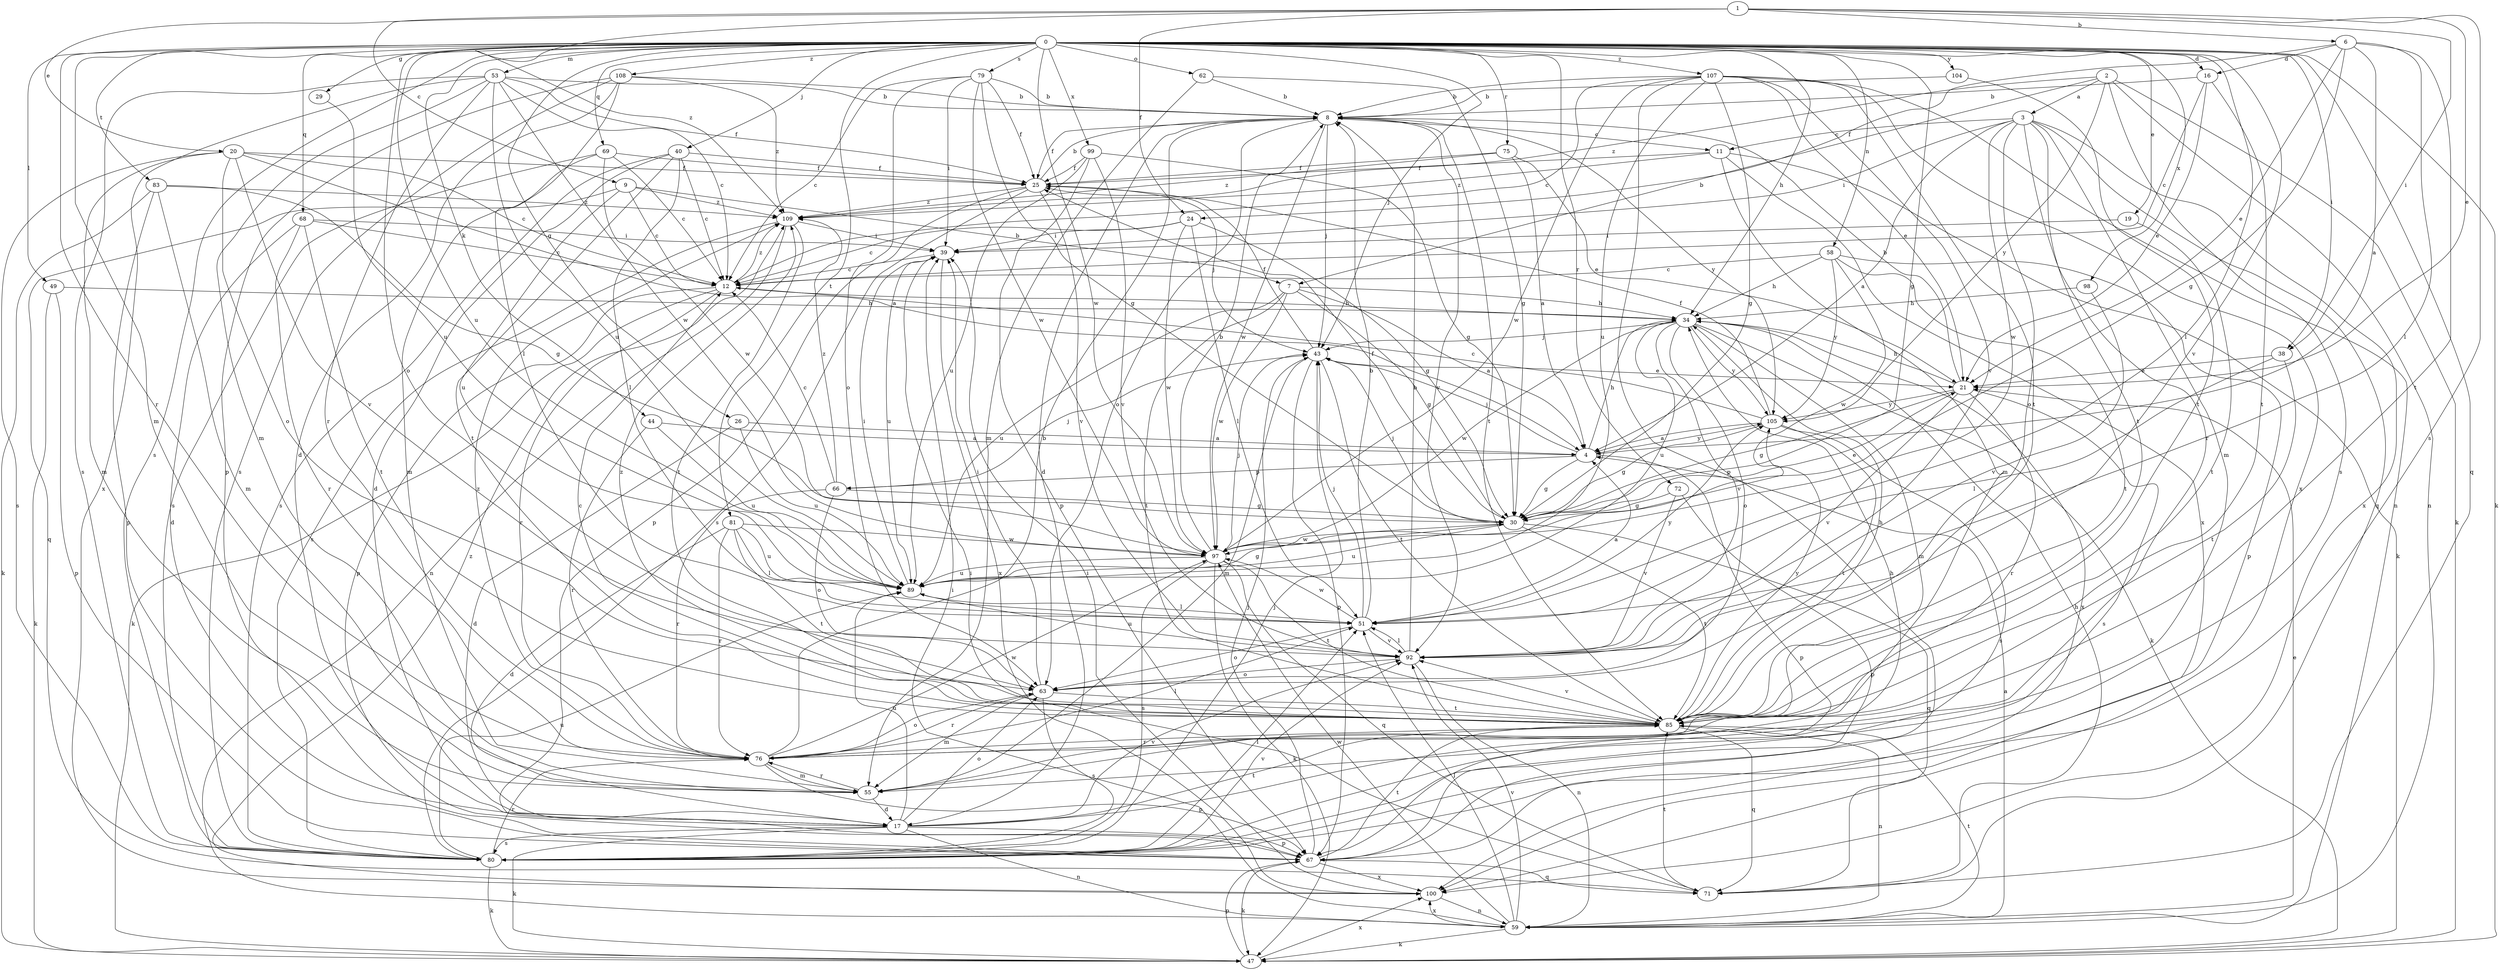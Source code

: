 strict digraph  {
0;
1;
2;
3;
4;
6;
7;
8;
9;
11;
12;
16;
17;
19;
20;
21;
24;
25;
26;
29;
30;
34;
38;
39;
40;
43;
44;
47;
49;
51;
53;
55;
58;
59;
62;
63;
66;
67;
68;
69;
71;
72;
75;
76;
79;
80;
81;
83;
85;
89;
92;
97;
98;
99;
100;
104;
105;
107;
108;
109;
0 -> 16  [label=d];
0 -> 19  [label=e];
0 -> 26  [label=g];
0 -> 29  [label=g];
0 -> 30  [label=g];
0 -> 34  [label=h];
0 -> 38  [label=i];
0 -> 40  [label=j];
0 -> 43  [label=j];
0 -> 44  [label=k];
0 -> 47  [label=k];
0 -> 49  [label=l];
0 -> 51  [label=l];
0 -> 53  [label=m];
0 -> 55  [label=m];
0 -> 58  [label=n];
0 -> 62  [label=o];
0 -> 63  [label=o];
0 -> 68  [label=q];
0 -> 69  [label=q];
0 -> 71  [label=q];
0 -> 72  [label=r];
0 -> 75  [label=r];
0 -> 76  [label=r];
0 -> 79  [label=s];
0 -> 80  [label=s];
0 -> 81  [label=t];
0 -> 83  [label=t];
0 -> 89  [label=u];
0 -> 92  [label=v];
0 -> 97  [label=w];
0 -> 98  [label=x];
0 -> 99  [label=x];
0 -> 104  [label=y];
0 -> 107  [label=z];
0 -> 108  [label=z];
1 -> 6  [label=b];
1 -> 9  [label=c];
1 -> 20  [label=e];
1 -> 21  [label=e];
1 -> 24  [label=f];
1 -> 38  [label=i];
1 -> 80  [label=s];
1 -> 109  [label=z];
2 -> 3  [label=a];
2 -> 7  [label=b];
2 -> 47  [label=k];
2 -> 59  [label=n];
2 -> 80  [label=s];
2 -> 105  [label=y];
2 -> 109  [label=z];
3 -> 4  [label=a];
3 -> 11  [label=c];
3 -> 39  [label=i];
3 -> 55  [label=m];
3 -> 63  [label=o];
3 -> 71  [label=q];
3 -> 76  [label=r];
3 -> 85  [label=t];
3 -> 97  [label=w];
3 -> 100  [label=x];
4 -> 30  [label=g];
4 -> 34  [label=h];
4 -> 43  [label=j];
4 -> 66  [label=p];
4 -> 67  [label=p];
4 -> 105  [label=y];
6 -> 4  [label=a];
6 -> 16  [label=d];
6 -> 21  [label=e];
6 -> 24  [label=f];
6 -> 30  [label=g];
6 -> 51  [label=l];
6 -> 85  [label=t];
7 -> 4  [label=a];
7 -> 30  [label=g];
7 -> 34  [label=h];
7 -> 85  [label=t];
7 -> 89  [label=u];
7 -> 97  [label=w];
8 -> 11  [label=c];
8 -> 17  [label=d];
8 -> 25  [label=f];
8 -> 43  [label=j];
8 -> 63  [label=o];
8 -> 85  [label=t];
8 -> 92  [label=v];
8 -> 97  [label=w];
8 -> 105  [label=y];
9 -> 7  [label=b];
9 -> 12  [label=c];
9 -> 71  [label=q];
9 -> 89  [label=u];
9 -> 109  [label=z];
11 -> 25  [label=f];
11 -> 47  [label=k];
11 -> 55  [label=m];
11 -> 100  [label=x];
11 -> 109  [label=z];
12 -> 34  [label=h];
12 -> 47  [label=k];
12 -> 67  [label=p];
12 -> 76  [label=r];
12 -> 109  [label=z];
16 -> 8  [label=b];
16 -> 12  [label=c];
16 -> 21  [label=e];
16 -> 85  [label=t];
17 -> 34  [label=h];
17 -> 47  [label=k];
17 -> 59  [label=n];
17 -> 63  [label=o];
17 -> 67  [label=p];
17 -> 80  [label=s];
17 -> 85  [label=t];
17 -> 89  [label=u];
17 -> 92  [label=v];
19 -> 39  [label=i];
19 -> 85  [label=t];
20 -> 4  [label=a];
20 -> 12  [label=c];
20 -> 25  [label=f];
20 -> 55  [label=m];
20 -> 63  [label=o];
20 -> 80  [label=s];
20 -> 92  [label=v];
21 -> 8  [label=b];
21 -> 30  [label=g];
21 -> 34  [label=h];
21 -> 76  [label=r];
21 -> 80  [label=s];
21 -> 92  [label=v];
21 -> 105  [label=y];
24 -> 12  [label=c];
24 -> 30  [label=g];
24 -> 39  [label=i];
24 -> 51  [label=l];
24 -> 97  [label=w];
25 -> 8  [label=b];
25 -> 43  [label=j];
25 -> 67  [label=p];
25 -> 80  [label=s];
25 -> 92  [label=v];
25 -> 109  [label=z];
26 -> 4  [label=a];
26 -> 17  [label=d];
26 -> 89  [label=u];
29 -> 89  [label=u];
30 -> 21  [label=e];
30 -> 25  [label=f];
30 -> 43  [label=j];
30 -> 71  [label=q];
30 -> 85  [label=t];
30 -> 89  [label=u];
30 -> 97  [label=w];
34 -> 43  [label=j];
34 -> 47  [label=k];
34 -> 55  [label=m];
34 -> 63  [label=o];
34 -> 89  [label=u];
34 -> 92  [label=v];
34 -> 97  [label=w];
34 -> 100  [label=x];
34 -> 105  [label=y];
38 -> 21  [label=e];
38 -> 51  [label=l];
38 -> 85  [label=t];
39 -> 12  [label=c];
39 -> 89  [label=u];
39 -> 100  [label=x];
40 -> 12  [label=c];
40 -> 17  [label=d];
40 -> 25  [label=f];
40 -> 51  [label=l];
40 -> 80  [label=s];
40 -> 85  [label=t];
43 -> 21  [label=e];
43 -> 25  [label=f];
43 -> 55  [label=m];
43 -> 67  [label=p];
43 -> 85  [label=t];
44 -> 4  [label=a];
44 -> 76  [label=r];
44 -> 89  [label=u];
47 -> 67  [label=p];
47 -> 100  [label=x];
49 -> 34  [label=h];
49 -> 47  [label=k];
49 -> 67  [label=p];
51 -> 4  [label=a];
51 -> 8  [label=b];
51 -> 43  [label=j];
51 -> 63  [label=o];
51 -> 92  [label=v];
51 -> 97  [label=w];
51 -> 105  [label=y];
53 -> 8  [label=b];
53 -> 12  [label=c];
53 -> 25  [label=f];
53 -> 55  [label=m];
53 -> 76  [label=r];
53 -> 80  [label=s];
53 -> 89  [label=u];
53 -> 97  [label=w];
53 -> 100  [label=x];
55 -> 17  [label=d];
55 -> 76  [label=r];
58 -> 12  [label=c];
58 -> 34  [label=h];
58 -> 67  [label=p];
58 -> 85  [label=t];
58 -> 97  [label=w];
58 -> 105  [label=y];
59 -> 4  [label=a];
59 -> 21  [label=e];
59 -> 39  [label=i];
59 -> 47  [label=k];
59 -> 51  [label=l];
59 -> 85  [label=t];
59 -> 92  [label=v];
59 -> 97  [label=w];
59 -> 100  [label=x];
62 -> 8  [label=b];
62 -> 30  [label=g];
62 -> 55  [label=m];
63 -> 39  [label=i];
63 -> 55  [label=m];
63 -> 76  [label=r];
63 -> 80  [label=s];
63 -> 85  [label=t];
66 -> 12  [label=c];
66 -> 30  [label=g];
66 -> 43  [label=j];
66 -> 63  [label=o];
66 -> 76  [label=r];
66 -> 109  [label=z];
67 -> 43  [label=j];
67 -> 47  [label=k];
67 -> 71  [label=q];
67 -> 85  [label=t];
67 -> 100  [label=x];
68 -> 12  [label=c];
68 -> 17  [label=d];
68 -> 39  [label=i];
68 -> 76  [label=r];
68 -> 85  [label=t];
69 -> 12  [label=c];
69 -> 25  [label=f];
69 -> 55  [label=m];
69 -> 80  [label=s];
69 -> 97  [label=w];
71 -> 34  [label=h];
71 -> 39  [label=i];
71 -> 85  [label=t];
72 -> 30  [label=g];
72 -> 67  [label=p];
72 -> 92  [label=v];
75 -> 4  [label=a];
75 -> 21  [label=e];
75 -> 25  [label=f];
75 -> 109  [label=z];
76 -> 8  [label=b];
76 -> 51  [label=l];
76 -> 55  [label=m];
76 -> 63  [label=o];
76 -> 67  [label=p];
76 -> 97  [label=w];
76 -> 109  [label=z];
79 -> 8  [label=b];
79 -> 12  [label=c];
79 -> 25  [label=f];
79 -> 30  [label=g];
79 -> 39  [label=i];
79 -> 63  [label=o];
79 -> 97  [label=w];
80 -> 43  [label=j];
80 -> 47  [label=k];
80 -> 51  [label=l];
80 -> 76  [label=r];
80 -> 89  [label=u];
80 -> 92  [label=v];
81 -> 17  [label=d];
81 -> 51  [label=l];
81 -> 76  [label=r];
81 -> 85  [label=t];
81 -> 89  [label=u];
81 -> 97  [label=w];
83 -> 30  [label=g];
83 -> 47  [label=k];
83 -> 55  [label=m];
83 -> 67  [label=p];
83 -> 109  [label=z];
85 -> 12  [label=c];
85 -> 34  [label=h];
85 -> 59  [label=n];
85 -> 71  [label=q];
85 -> 76  [label=r];
85 -> 92  [label=v];
85 -> 105  [label=y];
85 -> 109  [label=z];
89 -> 30  [label=g];
89 -> 39  [label=i];
89 -> 51  [label=l];
92 -> 8  [label=b];
92 -> 51  [label=l];
92 -> 59  [label=n];
92 -> 63  [label=o];
92 -> 89  [label=u];
97 -> 8  [label=b];
97 -> 43  [label=j];
97 -> 47  [label=k];
97 -> 71  [label=q];
97 -> 80  [label=s];
97 -> 85  [label=t];
97 -> 89  [label=u];
98 -> 34  [label=h];
98 -> 92  [label=v];
99 -> 25  [label=f];
99 -> 30  [label=g];
99 -> 67  [label=p];
99 -> 89  [label=u];
99 -> 92  [label=v];
100 -> 39  [label=i];
100 -> 59  [label=n];
100 -> 109  [label=z];
104 -> 8  [label=b];
104 -> 85  [label=t];
105 -> 4  [label=a];
105 -> 12  [label=c];
105 -> 25  [label=f];
105 -> 30  [label=g];
105 -> 80  [label=s];
105 -> 85  [label=t];
107 -> 8  [label=b];
107 -> 12  [label=c];
107 -> 21  [label=e];
107 -> 30  [label=g];
107 -> 59  [label=n];
107 -> 67  [label=p];
107 -> 85  [label=t];
107 -> 89  [label=u];
107 -> 92  [label=v];
107 -> 97  [label=w];
107 -> 100  [label=x];
108 -> 8  [label=b];
108 -> 17  [label=d];
108 -> 51  [label=l];
108 -> 67  [label=p];
108 -> 80  [label=s];
108 -> 109  [label=z];
109 -> 39  [label=i];
109 -> 59  [label=n];
109 -> 80  [label=s];
109 -> 85  [label=t];
}
